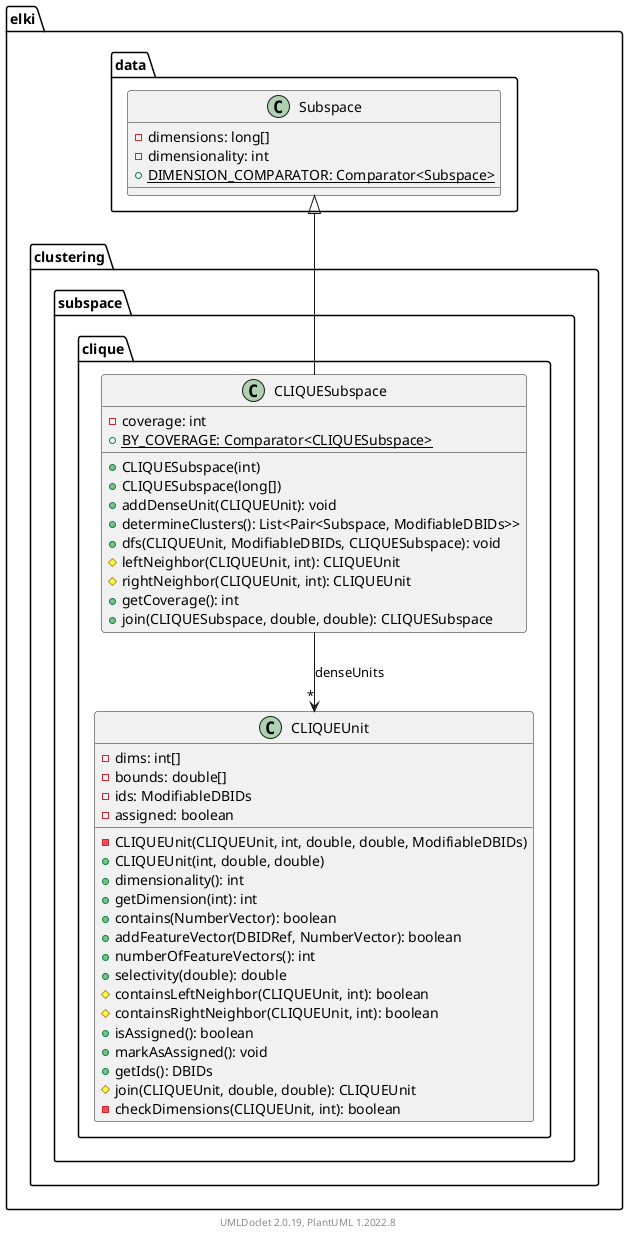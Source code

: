 @startuml
    remove .*\.(Instance|Par|Parameterizer|Factory)$
    namespace elki.clustering.subspace.clique {

        class CLIQUEUnit [[CLIQUEUnit.html]] {
            -dims: int[]
            -bounds: double[]
            -ids: ModifiableDBIDs
            -assigned: boolean
            -CLIQUEUnit(CLIQUEUnit, int, double, double, ModifiableDBIDs)
            +CLIQUEUnit(int, double, double)
            +dimensionality(): int
            +getDimension(int): int
            +contains(NumberVector): boolean
            +addFeatureVector(DBIDRef, NumberVector): boolean
            +numberOfFeatureVectors(): int
            +selectivity(double): double
            #containsLeftNeighbor(CLIQUEUnit, int): boolean
            #containsRightNeighbor(CLIQUEUnit, int): boolean
            +isAssigned(): boolean
            +markAsAssigned(): void
            +getIds(): DBIDs
            #join(CLIQUEUnit, double, double): CLIQUEUnit
            -checkDimensions(CLIQUEUnit, int): boolean
        }

        class CLIQUESubspace [[CLIQUESubspace.html]] {
            -coverage: int
            {static} +BY_COVERAGE: Comparator<CLIQUESubspace>
            +CLIQUESubspace(int)
            +CLIQUESubspace(long[])
            +addDenseUnit(CLIQUEUnit): void
            +determineClusters(): List<Pair<Subspace, ModifiableDBIDs>>
            +dfs(CLIQUEUnit, ModifiableDBIDs, CLIQUESubspace): void
            #leftNeighbor(CLIQUEUnit, int): CLIQUEUnit
            #rightNeighbor(CLIQUEUnit, int): CLIQUEUnit
            +getCoverage(): int
            +join(CLIQUESubspace, double, double): CLIQUESubspace
        }

        elki.data.Subspace <|-- CLIQUESubspace
        CLIQUESubspace --> "*" CLIQUEUnit: denseUnits
    }

    namespace elki.data {
        class Subspace [[../../../data/Subspace.html]] {
            -dimensions: long[]
            -dimensionality: int
            {static} +DIMENSION_COMPARATOR: Comparator<Subspace>
        }
    }

    center footer UMLDoclet 2.0.19, PlantUML 1.2022.8
@enduml
